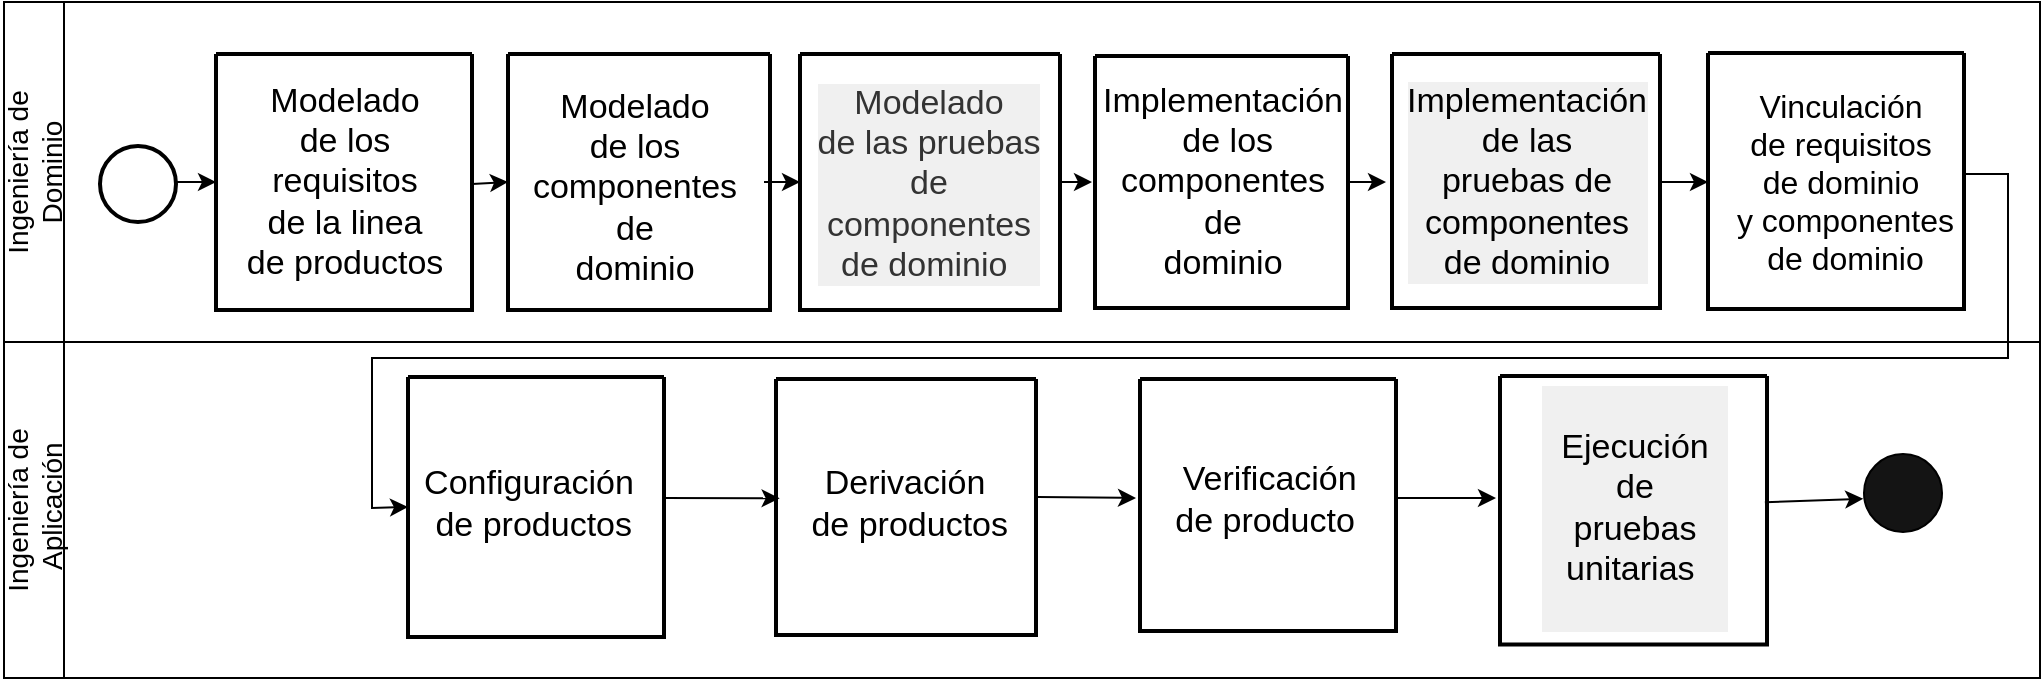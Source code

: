 <mxfile version="21.7.0" type="device">
  <diagram name="Página-1" id="q3V5Mw93JHJPvSxv4C5p">
    <mxGraphModel dx="607" dy="324" grid="1" gridSize="2" guides="1" tooltips="1" connect="1" arrows="1" fold="1" page="1" pageScale="1" pageWidth="827" pageHeight="1169" math="0" shadow="0">
      <root>
        <mxCell id="0" />
        <mxCell id="1" parent="0" />
        <mxCell id="cQB4QUcuAlDTOL6LTQAh-1" value="&lt;span style=&quot;font-weight: normal; font-size: 14px;&quot;&gt;Ingeniería de&lt;br&gt;Dominio&lt;/span&gt;" style="swimlane;horizontal=0;whiteSpace=wrap;html=1;startSize=30;strokeColor=default;strokeWidth=1;fillColor=none;labelBackgroundColor=none;" parent="1" vertex="1">
          <mxGeometry x="70" y="134" width="1018" height="170" as="geometry" />
        </mxCell>
        <mxCell id="cQB4QUcuAlDTOL6LTQAh-4" value="" style="ellipse;whiteSpace=wrap;html=1;aspect=fixed;strokeWidth=2;" parent="cQB4QUcuAlDTOL6LTQAh-1" vertex="1">
          <mxGeometry x="48" y="72" width="38" height="38" as="geometry" />
        </mxCell>
        <mxCell id="cQB4QUcuAlDTOL6LTQAh-7" value="" style="swimlane;startSize=0;strokeWidth=2;" parent="cQB4QUcuAlDTOL6LTQAh-1" vertex="1">
          <mxGeometry x="106" y="26" width="128" height="128" as="geometry" />
        </mxCell>
        <mxCell id="cQB4QUcuAlDTOL6LTQAh-8" value="&lt;font style=&quot;font-size: 17px;&quot;&gt;Modelado&lt;br&gt;de los &lt;br&gt;requisitos &lt;br&gt;de la linea &lt;br&gt;de productos&lt;/font&gt;" style="text;html=1;align=center;verticalAlign=middle;resizable=0;points=[];autosize=1;strokeColor=none;fillColor=none;" parent="cQB4QUcuAlDTOL6LTQAh-7" vertex="1">
          <mxGeometry x="5" y="6" width="118" height="116" as="geometry" />
        </mxCell>
        <mxCell id="z19pGWAkj5HdxfK7Gyko-35" value="" style="endArrow=classic;html=1;rounded=0;entryX=0;entryY=0.5;entryDx=0;entryDy=0;" edge="1" parent="cQB4QUcuAlDTOL6LTQAh-7" target="cQB4QUcuAlDTOL6LTQAh-9">
          <mxGeometry width="50" height="50" relative="1" as="geometry">
            <mxPoint x="128" y="65" as="sourcePoint" />
            <mxPoint x="174" y="16" as="targetPoint" />
          </mxGeometry>
        </mxCell>
        <mxCell id="cQB4QUcuAlDTOL6LTQAh-9" value="" style="swimlane;startSize=0;strokeWidth=2;" parent="cQB4QUcuAlDTOL6LTQAh-1" vertex="1">
          <mxGeometry x="252" y="26" width="131" height="128" as="geometry" />
        </mxCell>
        <mxCell id="ry4gQ5ibIYoKiDbvtx-k-1" value="&lt;font style=&quot;font-size: 17px;&quot;&gt;Modelado &lt;br&gt;de los&lt;br&gt;componentes&lt;br&gt;de&lt;br&gt;dominio&lt;br&gt;&lt;/font&gt;" style="text;html=1;align=center;verticalAlign=middle;resizable=0;points=[];autosize=1;strokeColor=none;fillColor=none;" parent="cQB4QUcuAlDTOL6LTQAh-9" vertex="1">
          <mxGeometry x="2" y="9" width="122" height="116" as="geometry" />
        </mxCell>
        <mxCell id="ry4gQ5ibIYoKiDbvtx-k-14" value="" style="swimlane;startSize=0;strokeWidth=2;" parent="cQB4QUcuAlDTOL6LTQAh-1" vertex="1">
          <mxGeometry x="545.5" y="27" width="126.5" height="126" as="geometry" />
        </mxCell>
        <mxCell id="ry4gQ5ibIYoKiDbvtx-k-15" value="&lt;font style=&quot;font-size: 17px;&quot;&gt;Implementación&lt;br&gt;&amp;nbsp;de los&lt;br&gt;componentes&lt;br&gt;de&lt;br&gt;dominio&lt;br&gt;&lt;/font&gt;" style="text;html=1;align=center;verticalAlign=middle;resizable=0;points=[];autosize=1;strokeColor=none;fillColor=none;" parent="ry4gQ5ibIYoKiDbvtx-k-14" vertex="1">
          <mxGeometry x="-7" y="4.5" width="140" height="116" as="geometry" />
        </mxCell>
        <mxCell id="z19pGWAkj5HdxfK7Gyko-39" value="" style="endArrow=classic;html=1;rounded=0;" edge="1" parent="ry4gQ5ibIYoKiDbvtx-k-14" target="ry4gQ5ibIYoKiDbvtx-k-19">
          <mxGeometry width="50" height="50" relative="1" as="geometry">
            <mxPoint x="126.5" y="63" as="sourcePoint" />
            <mxPoint x="176.5" y="15" as="targetPoint" />
          </mxGeometry>
        </mxCell>
        <mxCell id="ry4gQ5ibIYoKiDbvtx-k-4" value="" style="swimlane;startSize=0;strokeWidth=2;fillColor=#d5e8d4;fillStyle=solid;strokeColor=#000000;swimlaneLine=1;" parent="cQB4QUcuAlDTOL6LTQAh-1" vertex="1">
          <mxGeometry x="398" y="26" width="130" height="128" as="geometry">
            <mxRectangle x="330" y="30" width="50" height="40" as="alternateBounds" />
          </mxGeometry>
        </mxCell>
        <mxCell id="ry4gQ5ibIYoKiDbvtx-k-5" value="&lt;font style=&quot;font-size: 17px;&quot;&gt;Modelado&lt;br&gt;de las pruebas&lt;br&gt;de &lt;br&gt;componentes&lt;br&gt;de dominio&amp;nbsp;&lt;br&gt;&lt;/font&gt;" style="text;html=1;align=center;verticalAlign=middle;resizable=0;points=[];autosize=1;strokeColor=none;fillColor=none;fontColor=#333333;strokeWidth=0;fillStyle=solid;labelBackgroundColor=#F0F0F0;" parent="ry4gQ5ibIYoKiDbvtx-k-4" vertex="1">
          <mxGeometry x="-2" y="6.5" width="132" height="116" as="geometry" />
        </mxCell>
        <mxCell id="ry4gQ5ibIYoKiDbvtx-k-6" value="" style="swimlane;startSize=0;strokeWidth=2;fillColor=#5162D0;swimlaneLine=1;overflow=fill;fillStyle=zigzag-line;" parent="cQB4QUcuAlDTOL6LTQAh-1" vertex="1">
          <mxGeometry x="852" y="25.5" width="128" height="128" as="geometry" />
        </mxCell>
        <mxCell id="ry4gQ5ibIYoKiDbvtx-k-7" value="&lt;font style=&quot;font-size: 16px;&quot;&gt;Vinculación &lt;br&gt;de requisitos &lt;br&gt;de dominio&lt;br&gt;&amp;nbsp;y componentes&lt;br&gt;&amp;nbsp;de dominio&lt;/font&gt;" style="text;html=1;align=center;verticalAlign=middle;resizable=0;points=[];autosize=0;strokeColor=none;fillColor=none;strokeWidth=2;opacity=0;imageAspect=0;fillOpacity=0;strokeOpacity=0;direction=north;connectable=0;allowArrows=0;expand=0;movable=0;horizontal=1;" parent="ry4gQ5ibIYoKiDbvtx-k-6" vertex="1">
          <mxGeometry y="9.5" width="132" height="110" as="geometry" />
        </mxCell>
        <mxCell id="ry4gQ5ibIYoKiDbvtx-k-18" value="" style="swimlane;startSize=0;strokeWidth=2;fillColor=none;fontColor=#333333;strokeColor=#000000;fillStyle=solid;swimlaneFillColor=none;gradientColor=none;labelBackgroundColor=#E3E3E3;" parent="cQB4QUcuAlDTOL6LTQAh-1" vertex="1">
          <mxGeometry x="694" y="26" width="134" height="127" as="geometry" />
        </mxCell>
        <mxCell id="ry4gQ5ibIYoKiDbvtx-k-19" value="&lt;font style=&quot;font-size: 17px;&quot;&gt;Implementación &lt;br&gt;de las &lt;br&gt;pruebas de&lt;br&gt;componentes&lt;br&gt;de dominio&lt;br&gt;&lt;/font&gt;" style="text;html=1;align=center;verticalAlign=middle;resizable=0;points=[];autosize=1;strokeColor=none;fillColor=none;fillStyle=solid;gradientColor=none;shadow=0;labelBackgroundColor=#F0F0F0;" parent="ry4gQ5ibIYoKiDbvtx-k-18" vertex="1">
          <mxGeometry x="-3" y="6" width="140" height="116" as="geometry" />
        </mxCell>
        <mxCell id="z19pGWAkj5HdxfK7Gyko-34" value="" style="endArrow=classic;html=1;rounded=0;entryX=0;entryY=0.5;entryDx=0;entryDy=0;" edge="1" parent="cQB4QUcuAlDTOL6LTQAh-1" target="cQB4QUcuAlDTOL6LTQAh-7">
          <mxGeometry width="50" height="50" relative="1" as="geometry">
            <mxPoint x="86" y="90" as="sourcePoint" />
            <mxPoint x="136" y="40" as="targetPoint" />
          </mxGeometry>
        </mxCell>
        <mxCell id="z19pGWAkj5HdxfK7Gyko-37" value="" style="endArrow=classic;html=1;rounded=0;entryX=0;entryY=0.5;entryDx=0;entryDy=0;" edge="1" parent="cQB4QUcuAlDTOL6LTQAh-1" target="ry4gQ5ibIYoKiDbvtx-k-4">
          <mxGeometry width="50" height="50" relative="1" as="geometry">
            <mxPoint x="380" y="90" as="sourcePoint" />
            <mxPoint x="396" y="90" as="targetPoint" />
          </mxGeometry>
        </mxCell>
        <mxCell id="z19pGWAkj5HdxfK7Gyko-38" value="" style="endArrow=classic;html=1;rounded=0;exitX=1;exitY=0.5;exitDx=0;exitDy=0;" edge="1" parent="cQB4QUcuAlDTOL6LTQAh-1" source="ry4gQ5ibIYoKiDbvtx-k-4">
          <mxGeometry width="50" height="50" relative="1" as="geometry">
            <mxPoint x="526" y="92" as="sourcePoint" />
            <mxPoint x="544" y="90" as="targetPoint" />
          </mxGeometry>
        </mxCell>
        <mxCell id="z19pGWAkj5HdxfK7Gyko-40" value="" style="endArrow=classic;html=1;rounded=0;" edge="1" parent="cQB4QUcuAlDTOL6LTQAh-1">
          <mxGeometry width="50" height="50" relative="1" as="geometry">
            <mxPoint x="828" y="90" as="sourcePoint" />
            <mxPoint x="852" y="90" as="targetPoint" />
          </mxGeometry>
        </mxCell>
        <mxCell id="cQB4QUcuAlDTOL6LTQAh-3" value="&lt;span style=&quot;font-weight: normal; font-size: 14px;&quot;&gt;Ingeniería de&lt;br&gt;&amp;nbsp;Aplicación&lt;/span&gt;" style="swimlane;horizontal=0;whiteSpace=wrap;html=1;startSize=30;labelBackgroundColor=none;" parent="1" vertex="1">
          <mxGeometry x="70" y="304" width="1018" height="168" as="geometry" />
        </mxCell>
        <mxCell id="ry4gQ5ibIYoKiDbvtx-k-26" value="" style="swimlane;startSize=0;strokeWidth=2;" parent="cQB4QUcuAlDTOL6LTQAh-3" vertex="1">
          <mxGeometry x="386" y="18.5" width="130" height="128" as="geometry" />
        </mxCell>
        <mxCell id="ry4gQ5ibIYoKiDbvtx-k-27" value="&lt;font style=&quot;font-size: 17px;&quot;&gt;Derivación&lt;br&gt;&amp;nbsp;de productos&lt;/font&gt;" style="text;html=1;align=center;verticalAlign=middle;resizable=0;points=[];autosize=1;strokeColor=none;fillColor=none;" parent="ry4gQ5ibIYoKiDbvtx-k-26" vertex="1">
          <mxGeometry x="3" y="35.5" width="122" height="54" as="geometry" />
        </mxCell>
        <mxCell id="z19pGWAkj5HdxfK7Gyko-44" value="" style="endArrow=classic;html=1;rounded=0;exitX=1.006;exitY=0.461;exitDx=0;exitDy=0;exitPerimeter=0;" edge="1" parent="ry4gQ5ibIYoKiDbvtx-k-26" source="ry4gQ5ibIYoKiDbvtx-k-26">
          <mxGeometry width="50" height="50" relative="1" as="geometry">
            <mxPoint x="134" y="59.5" as="sourcePoint" />
            <mxPoint x="180" y="59.5" as="targetPoint" />
          </mxGeometry>
        </mxCell>
        <mxCell id="ry4gQ5ibIYoKiDbvtx-k-30" value="" style="swimlane;startSize=0;strokeWidth=2;" parent="cQB4QUcuAlDTOL6LTQAh-3" vertex="1">
          <mxGeometry x="568" y="18.5" width="128" height="126" as="geometry" />
        </mxCell>
        <mxCell id="ry4gQ5ibIYoKiDbvtx-k-31" value="&lt;font style=&quot;font-size: 17px;&quot;&gt;&amp;nbsp;Verificación &lt;br&gt;de producto&lt;/font&gt;" style="text;html=1;align=center;verticalAlign=middle;resizable=0;points=[];autosize=1;strokeColor=none;fillColor=none;" parent="ry4gQ5ibIYoKiDbvtx-k-30" vertex="1">
          <mxGeometry x="6" y="33.5" width="112" height="54" as="geometry" />
        </mxCell>
        <mxCell id="ry4gQ5ibIYoKiDbvtx-k-22" value="" style="swimlane;startSize=0;strokeWidth=2;fillColor=#63FF7D;" parent="cQB4QUcuAlDTOL6LTQAh-3" vertex="1">
          <mxGeometry x="748" y="17" width="133.5" height="134.25" as="geometry" />
        </mxCell>
        <mxCell id="ry4gQ5ibIYoKiDbvtx-k-23" value="&lt;font style=&quot;font-size: 17px;&quot;&gt;&lt;font style=&quot;font-size: 17px;&quot;&gt;&lt;br&gt;&amp;nbsp; Ejecución&amp;nbsp;&amp;nbsp;&lt;br&gt;de&lt;br&gt;pruebas&lt;br&gt;unitarias&amp;nbsp;&lt;br&gt;&lt;br&gt;&lt;/font&gt;&lt;/font&gt;" style="text;html=1;align=center;verticalAlign=middle;resizable=0;points=[];autosize=1;strokeColor=none;fillColor=none;gradientColor=none;opacity=0;labelBackgroundColor=#F0F0F0;" parent="ry4gQ5ibIYoKiDbvtx-k-22" vertex="1">
          <mxGeometry x="10.75" y="-1.75" width="112" height="136" as="geometry" />
        </mxCell>
        <mxCell id="ry4gQ5ibIYoKiDbvtx-k-40" value="" style="ellipse;whiteSpace=wrap;html=1;aspect=fixed;fillStyle=solid;fillColor=#141414;" parent="cQB4QUcuAlDTOL6LTQAh-3" vertex="1">
          <mxGeometry x="930" y="56" width="39" height="39" as="geometry" />
        </mxCell>
        <mxCell id="ry4gQ5ibIYoKiDbvtx-k-24" value="" style="swimlane;startSize=0;strokeWidth=2;" parent="cQB4QUcuAlDTOL6LTQAh-3" vertex="1">
          <mxGeometry x="202" y="17.5" width="128" height="130" as="geometry" />
        </mxCell>
        <mxCell id="ry4gQ5ibIYoKiDbvtx-k-25" value="&lt;font style=&quot;font-size: 17px;&quot;&gt;Configuración&lt;br&gt;&amp;nbsp;de productos&lt;/font&gt;" style="text;html=1;align=center;verticalAlign=middle;resizable=0;points=[];autosize=1;strokeColor=none;fillColor=none;" parent="ry4gQ5ibIYoKiDbvtx-k-24" vertex="1">
          <mxGeometry x="-2" y="36.5" width="124" height="54" as="geometry" />
        </mxCell>
        <mxCell id="z19pGWAkj5HdxfK7Gyko-42" value="" style="endArrow=classic;html=1;rounded=0;entryX=0.014;entryY=0.466;entryDx=0;entryDy=0;entryPerimeter=0;" edge="1" parent="ry4gQ5ibIYoKiDbvtx-k-24" target="ry4gQ5ibIYoKiDbvtx-k-26">
          <mxGeometry width="50" height="50" relative="1" as="geometry">
            <mxPoint x="128" y="60.5" as="sourcePoint" />
            <mxPoint x="182" y="62.5" as="targetPoint" />
          </mxGeometry>
        </mxCell>
        <mxCell id="z19pGWAkj5HdxfK7Gyko-45" value="" style="endArrow=classic;html=1;rounded=0;" edge="1" parent="cQB4QUcuAlDTOL6LTQAh-3">
          <mxGeometry width="50" height="50" relative="1" as="geometry">
            <mxPoint x="696" y="78" as="sourcePoint" />
            <mxPoint x="746" y="78" as="targetPoint" />
          </mxGeometry>
        </mxCell>
        <mxCell id="z19pGWAkj5HdxfK7Gyko-48" value="" style="endArrow=classic;html=1;rounded=0;entryX=-0.01;entryY=0.574;entryDx=0;entryDy=0;entryPerimeter=0;exitX=0.992;exitY=0.47;exitDx=0;exitDy=0;exitPerimeter=0;" edge="1" parent="cQB4QUcuAlDTOL6LTQAh-3" source="ry4gQ5ibIYoKiDbvtx-k-22" target="ry4gQ5ibIYoKiDbvtx-k-40">
          <mxGeometry width="50" height="50" relative="1" as="geometry">
            <mxPoint x="878" y="82" as="sourcePoint" />
            <mxPoint x="928" y="32" as="targetPoint" />
          </mxGeometry>
        </mxCell>
        <mxCell id="z19pGWAkj5HdxfK7Gyko-41" value="" style="endArrow=classic;html=1;rounded=0;entryX=0;entryY=0.5;entryDx=0;entryDy=0;" edge="1" parent="1" target="ry4gQ5ibIYoKiDbvtx-k-24">
          <mxGeometry width="50" height="50" relative="1" as="geometry">
            <mxPoint x="1050" y="220" as="sourcePoint" />
            <mxPoint x="278" y="404.5" as="targetPoint" />
            <Array as="points">
              <mxPoint x="1072" y="220" />
              <mxPoint x="1072" y="312" />
              <mxPoint x="254" y="312" />
              <mxPoint x="254" y="387" />
            </Array>
          </mxGeometry>
        </mxCell>
      </root>
    </mxGraphModel>
  </diagram>
</mxfile>
